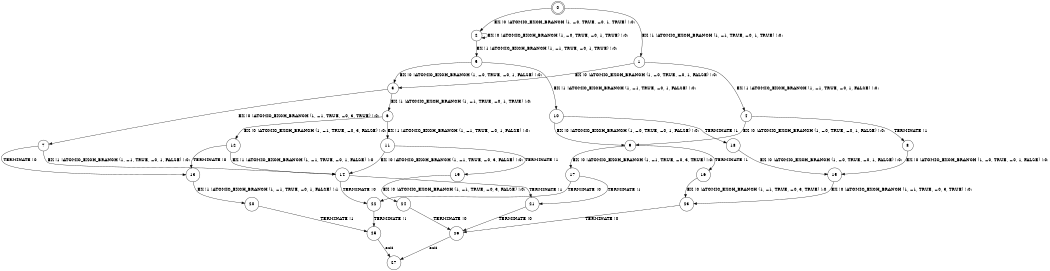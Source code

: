 digraph BCG {
size = "7, 10.5";
center = TRUE;
node [shape = circle];
0 [peripheries = 2];
0 -> 1 [label = "EX !1 !ATOMIC_EXCH_BRANCH (1, +1, TRUE, +0, 1, TRUE) !:0:"];
0 -> 2 [label = "EX !0 !ATOMIC_EXCH_BRANCH (1, +0, TRUE, +0, 1, TRUE) !:0:"];
1 -> 3 [label = "EX !0 !ATOMIC_EXCH_BRANCH (1, +0, TRUE, +0, 1, FALSE) !:0:"];
1 -> 4 [label = "EX !1 !ATOMIC_EXCH_BRANCH (1, +1, TRUE, +0, 1, FALSE) !:0:"];
2 -> 5 [label = "EX !1 !ATOMIC_EXCH_BRANCH (1, +1, TRUE, +0, 1, TRUE) !:0:"];
2 -> 2 [label = "EX !0 !ATOMIC_EXCH_BRANCH (1, +0, TRUE, +0, 1, TRUE) !:0:"];
3 -> 6 [label = "EX !1 !ATOMIC_EXCH_BRANCH (1, +1, TRUE, +0, 1, TRUE) !:0:"];
3 -> 7 [label = "EX !0 !ATOMIC_EXCH_BRANCH (1, +1, TRUE, +0, 3, TRUE) !:0:"];
4 -> 8 [label = "TERMINATE !1"];
4 -> 9 [label = "EX !0 !ATOMIC_EXCH_BRANCH (1, +0, TRUE, +0, 1, FALSE) !:0:"];
5 -> 10 [label = "EX !1 !ATOMIC_EXCH_BRANCH (1, +1, TRUE, +0, 1, FALSE) !:0:"];
5 -> 3 [label = "EX !0 !ATOMIC_EXCH_BRANCH (1, +0, TRUE, +0, 1, FALSE) !:0:"];
6 -> 11 [label = "EX !1 !ATOMIC_EXCH_BRANCH (1, +1, TRUE, +0, 1, FALSE) !:0:"];
6 -> 12 [label = "EX !0 !ATOMIC_EXCH_BRANCH (1, +1, TRUE, +0, 3, FALSE) !:0:"];
7 -> 13 [label = "TERMINATE !0"];
7 -> 14 [label = "EX !1 !ATOMIC_EXCH_BRANCH (1, +1, TRUE, +0, 1, FALSE) !:0:"];
8 -> 15 [label = "EX !0 !ATOMIC_EXCH_BRANCH (1, +0, TRUE, +0, 1, FALSE) !:0:"];
9 -> 16 [label = "TERMINATE !1"];
9 -> 17 [label = "EX !0 !ATOMIC_EXCH_BRANCH (1, +1, TRUE, +0, 3, TRUE) !:0:"];
10 -> 18 [label = "TERMINATE !1"];
10 -> 9 [label = "EX !0 !ATOMIC_EXCH_BRANCH (1, +0, TRUE, +0, 1, FALSE) !:0:"];
11 -> 19 [label = "TERMINATE !1"];
11 -> 14 [label = "EX !0 !ATOMIC_EXCH_BRANCH (1, +1, TRUE, +0, 3, FALSE) !:0:"];
12 -> 13 [label = "TERMINATE !0"];
12 -> 14 [label = "EX !1 !ATOMIC_EXCH_BRANCH (1, +1, TRUE, +0, 1, FALSE) !:0:"];
13 -> 20 [label = "EX !1 !ATOMIC_EXCH_BRANCH (1, +1, TRUE, +0, 1, FALSE) !:1:"];
14 -> 21 [label = "TERMINATE !1"];
14 -> 22 [label = "TERMINATE !0"];
15 -> 23 [label = "EX !0 !ATOMIC_EXCH_BRANCH (1, +1, TRUE, +0, 3, TRUE) !:0:"];
16 -> 23 [label = "EX !0 !ATOMIC_EXCH_BRANCH (1, +1, TRUE, +0, 3, TRUE) !:0:"];
17 -> 21 [label = "TERMINATE !1"];
17 -> 22 [label = "TERMINATE !0"];
18 -> 15 [label = "EX !0 !ATOMIC_EXCH_BRANCH (1, +0, TRUE, +0, 1, FALSE) !:0:"];
19 -> 24 [label = "EX !0 !ATOMIC_EXCH_BRANCH (1, +1, TRUE, +0, 3, FALSE) !:0:"];
20 -> 25 [label = "TERMINATE !1"];
21 -> 26 [label = "TERMINATE !0"];
22 -> 25 [label = "TERMINATE !1"];
23 -> 26 [label = "TERMINATE !0"];
24 -> 26 [label = "TERMINATE !0"];
25 -> 27 [label = "exit"];
26 -> 27 [label = "exit"];
}
